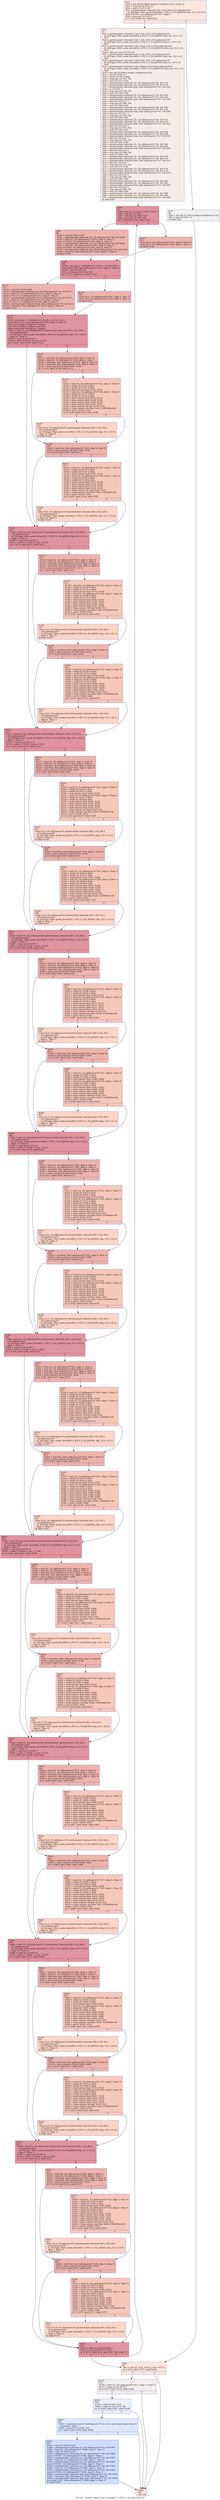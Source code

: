 digraph "CFG for '_Z23gpu_Filter_peaks_kernelPjS_S_PfS_S_S_S0_jjiiPi' function" {
	label="CFG for '_Z23gpu_Filter_peaks_kernelPjS_S_PfS_S_S_S0_jjiiPi' function";

	Node0x4c2dca0 [shape=record,color="#3d50c3ff", style=filled, fillcolor="#f3c7b170",label="{%13:\l  %14 = tail call i32 @llvm.amdgcn.workitem.id.x(), !range !4\l  %15 = icmp ult i32 %14, 10\l  %16 = zext i1 %15 to i32\l  %17 = getelementptr inbounds [64 x i32], [64 x i32] addrspace(3)*\l... @_ZZ23gpu_Filter_peaks_kernelPjS_S_PfS_S_S_S0_jjiiPiE6s_flag, i32 0, i32 %14\l  store i32 %16, i32 addrspace(3)* %17, align 4\l  %18 = icmp sgt i32 %10, 0\l  br i1 %18, label %22, label %19\l|{<s0>T|<s1>F}}"];
	Node0x4c2dca0:s0 -> Node0x4c2fc10;
	Node0x4c2dca0:s1 -> Node0x4c2fca0;
	Node0x4c2fca0 [shape=record,color="#3d50c3ff", style=filled, fillcolor="#dbdcde70",label="{%19:\l19:                                               \l  %20 = tail call i32 @llvm.amdgcn.workgroup.id.x()\l  %21 = mul i32 %20, 10\l  br label %92\l}"];
	Node0x4c2fca0 -> Node0x4c2ffd0;
	Node0x4c2fc10 [shape=record,color="#3d50c3ff", style=filled, fillcolor="#ead5c970",label="{%22:\l22:                                               \l  %23 = getelementptr inbounds [128 x i32], [128 x i32] addrspace(3)*\l... @_ZZ23gpu_Filter_peaks_kernelPjS_S_PfS_S_S_S0_jjiiPiE9s_data_dm, i32 0, i32\l... %14\l  %24 = getelementptr inbounds [128 x i32], [128 x i32] addrspace(3)*\l... @_ZZ23gpu_Filter_peaks_kernelPjS_S_PfS_S_S_S0_jjiiPiE9s_data_ts, i32 0, i32\l... %14\l  %25 = getelementptr inbounds [128 x float], [128 x float] addrspace(3)*\l... @_ZZ23gpu_Filter_peaks_kernelPjS_S_PfS_S_S_S0_jjiiPiE10s_data_snr, i32 0, i32\l... %14\l  %26 = add nuw nsw i32 %14, 64\l  %27 = getelementptr inbounds [128 x i32], [128 x i32] addrspace(3)*\l... @_ZZ23gpu_Filter_peaks_kernelPjS_S_PfS_S_S_S0_jjiiPiE9s_data_dm, i32 0, i32\l... %26\l  %28 = getelementptr inbounds [128 x i32], [128 x i32] addrspace(3)*\l... @_ZZ23gpu_Filter_peaks_kernelPjS_S_PfS_S_S_S0_jjiiPiE9s_data_ts, i32 0, i32\l... %26\l  %29 = getelementptr inbounds [128 x float], [128 x float] addrspace(3)*\l... @_ZZ23gpu_Filter_peaks_kernelPjS_S_PfS_S_S_S0_jjiiPiE10s_data_snr, i32 0, i32\l... %26\l  %30 = tail call i32 @llvm.amdgcn.workgroup.id.x()\l  %31 = mul i32 %30, 10\l  %32 = uitofp i32 %9 to float\l  %33 = icmp uge i32 %31, %8\l  %34 = sext i32 %31 to i64\l  %35 = getelementptr inbounds i32, i32 addrspace(1)* %4, i64 %34\l  %36 = getelementptr inbounds i32, i32 addrspace(1)* %5, i64 %34\l  %37 = getelementptr inbounds float, float addrspace(1)* %7, i64 %34\l  %38 = or i32 %31, 1\l  %39 = icmp uge i32 %38, %8\l  %40 = sext i32 %38 to i64\l  %41 = getelementptr inbounds i32, i32 addrspace(1)* %4, i64 %40\l  %42 = getelementptr inbounds i32, i32 addrspace(1)* %5, i64 %40\l  %43 = getelementptr inbounds float, float addrspace(1)* %7, i64 %40\l  %44 = add nsw i32 %31, 2\l  %45 = icmp uge i32 %44, %8\l  %46 = sext i32 %44 to i64\l  %47 = getelementptr inbounds i32, i32 addrspace(1)* %4, i64 %46\l  %48 = getelementptr inbounds i32, i32 addrspace(1)* %5, i64 %46\l  %49 = getelementptr inbounds float, float addrspace(1)* %7, i64 %46\l  %50 = add nsw i32 %31, 3\l  %51 = icmp uge i32 %50, %8\l  %52 = sext i32 %50 to i64\l  %53 = getelementptr inbounds i32, i32 addrspace(1)* %4, i64 %52\l  %54 = getelementptr inbounds i32, i32 addrspace(1)* %5, i64 %52\l  %55 = getelementptr inbounds float, float addrspace(1)* %7, i64 %52\l  %56 = add nsw i32 %31, 4\l  %57 = icmp uge i32 %56, %8\l  %58 = sext i32 %56 to i64\l  %59 = getelementptr inbounds i32, i32 addrspace(1)* %4, i64 %58\l  %60 = getelementptr inbounds i32, i32 addrspace(1)* %5, i64 %58\l  %61 = getelementptr inbounds float, float addrspace(1)* %7, i64 %58\l  %62 = add nsw i32 %31, 5\l  %63 = icmp uge i32 %62, %8\l  %64 = sext i32 %62 to i64\l  %65 = getelementptr inbounds i32, i32 addrspace(1)* %4, i64 %64\l  %66 = getelementptr inbounds i32, i32 addrspace(1)* %5, i64 %64\l  %67 = getelementptr inbounds float, float addrspace(1)* %7, i64 %64\l  %68 = add nsw i32 %31, 6\l  %69 = icmp uge i32 %68, %8\l  %70 = sext i32 %68 to i64\l  %71 = getelementptr inbounds i32, i32 addrspace(1)* %4, i64 %70\l  %72 = getelementptr inbounds i32, i32 addrspace(1)* %5, i64 %70\l  %73 = getelementptr inbounds float, float addrspace(1)* %7, i64 %70\l  %74 = add nsw i32 %31, 7\l  %75 = icmp uge i32 %74, %8\l  %76 = sext i32 %74 to i64\l  %77 = getelementptr inbounds i32, i32 addrspace(1)* %4, i64 %76\l  %78 = getelementptr inbounds i32, i32 addrspace(1)* %5, i64 %76\l  %79 = getelementptr inbounds float, float addrspace(1)* %7, i64 %76\l  %80 = add nsw i32 %31, 8\l  %81 = icmp uge i32 %80, %8\l  %82 = sext i32 %80 to i64\l  %83 = getelementptr inbounds i32, i32 addrspace(1)* %4, i64 %82\l  %84 = getelementptr inbounds i32, i32 addrspace(1)* %5, i64 %82\l  %85 = getelementptr inbounds float, float addrspace(1)* %7, i64 %82\l  %86 = add nsw i32 %31, 9\l  %87 = icmp uge i32 %86, %8\l  %88 = sext i32 %86 to i64\l  %89 = getelementptr inbounds i32, i32 addrspace(1)* %4, i64 %88\l  %90 = getelementptr inbounds i32, i32 addrspace(1)* %5, i64 %88\l  %91 = getelementptr inbounds float, float addrspace(1)* %7, i64 %88\l  br label %94\l}"];
	Node0x4c2fc10 -> Node0x4c32e80;
	Node0x4c2ffd0 [shape=record,color="#3d50c3ff", style=filled, fillcolor="#f3c7b170",label="{%92:\l92:                                               \l  %93 = phi i32 [ %21, %19 ], [ %31, %572 ]\l  br i1 %15, label %575, label %599\l|{<s0>T|<s1>F}}"];
	Node0x4c2ffd0:s0 -> Node0x4c33080;
	Node0x4c2ffd0:s1 -> Node0x4c33110;
	Node0x4c32e80 [shape=record,color="#b70d28ff", style=filled, fillcolor="#b70d2870",label="{%94:\l94:                                               \l  %95 = phi i32 [ 0, %22 ], [ %573, %572 ]\l  %96 = shl nsw i32 %95, 7\l  %97 = add nuw i32 %96, %14\l  %98 = icmp ult i32 %97, %8\l  br i1 %98, label %99, label %107\l|{<s0>T|<s1>F}}"];
	Node0x4c32e80:s0 -> Node0x4c334e0;
	Node0x4c32e80:s1 -> Node0x4c33570;
	Node0x4c334e0 [shape=record,color="#3d50c3ff", style=filled, fillcolor="#d6524470",label="{%99:\l99:                                               \l  %100 = sext i32 %97 to i64\l  %101 = getelementptr inbounds i32, i32 addrspace(1)* %4, i64 %100\l  %102 = load i32, i32 addrspace(1)* %101, align 4, !tbaa !5\l  store i32 %102, i32 addrspace(3)* %23, align 4, !tbaa !5\l  %103 = getelementptr inbounds i32, i32 addrspace(1)* %5, i64 %100\l  %104 = load i32, i32 addrspace(1)* %103, align 4, !tbaa !5\l  store i32 %104, i32 addrspace(3)* %24, align 4, !tbaa !5\l  %105 = getelementptr inbounds float, float addrspace(1)* %7, i64 %100\l  %106 = load float, float addrspace(1)* %105, align 4, !tbaa !9\l  br label %108\l}"];
	Node0x4c334e0 -> Node0x4c343f0;
	Node0x4c33570 [shape=record,color="#3d50c3ff", style=filled, fillcolor="#d6524470",label="{%107:\l107:                                              \l  store i32 0, i32 addrspace(3)* %23, align 4, !tbaa !5\l  store i32 0, i32 addrspace(3)* %24, align 4, !tbaa !5\l  br label %108\l}"];
	Node0x4c33570 -> Node0x4c343f0;
	Node0x4c343f0 [shape=record,color="#b70d28ff", style=filled, fillcolor="#b70d2870",label="{%108:\l108:                                              \l  %109 = phi float [ -1.000000e+03, %107 ], [ %106, %99 ]\l  store float %109, float addrspace(3)* %25, align 4, !tbaa !9\l  %110 = add i32 %97, 64\l  %111 = icmp ult i32 %110, %8\l  br i1 %111, label %112, label %120\l|{<s0>T|<s1>F}}"];
	Node0x4c343f0:s0 -> Node0x4c35900;
	Node0x4c343f0:s1 -> Node0x4c35950;
	Node0x4c35900 [shape=record,color="#3d50c3ff", style=filled, fillcolor="#d6524470",label="{%112:\l112:                                              \l  %113 = sext i32 %110 to i64\l  %114 = getelementptr inbounds i32, i32 addrspace(1)* %4, i64 %113\l  %115 = load i32, i32 addrspace(1)* %114, align 4, !tbaa !5\l  store i32 %115, i32 addrspace(3)* %27, align 4, !tbaa !5\l  %116 = getelementptr inbounds i32, i32 addrspace(1)* %5, i64 %113\l  %117 = load i32, i32 addrspace(1)* %116, align 4, !tbaa !5\l  store i32 %117, i32 addrspace(3)* %28, align 4, !tbaa !5\l  %118 = getelementptr inbounds float, float addrspace(1)* %7, i64 %113\l  %119 = load float, float addrspace(1)* %118, align 4, !tbaa !9\l  br label %121\l}"];
	Node0x4c35900 -> Node0x4c35f50;
	Node0x4c35950 [shape=record,color="#3d50c3ff", style=filled, fillcolor="#d6524470",label="{%120:\l120:                                              \l  store i32 0, i32 addrspace(3)* %27, align 4, !tbaa !5\l  store i32 0, i32 addrspace(3)* %28, align 4, !tbaa !5\l  br label %121\l}"];
	Node0x4c35950 -> Node0x4c35f50;
	Node0x4c35f50 [shape=record,color="#b70d28ff", style=filled, fillcolor="#b70d2870",label="{%121:\l121:                                              \l  %122 = phi float [ -1.000000e+03, %120 ], [ %119, %112 ]\l  store float %122, float addrspace(3)* %29, align 4, !tbaa !9\l  fence syncscope(\"workgroup\") release\l  tail call void @llvm.amdgcn.s.barrier()\l  fence syncscope(\"workgroup\") acquire\l  %123 = load i32, i32 addrspace(3)* getelementptr inbounds ([64 x i32], [64 x\l... i32] addrspace(3)*\l... @_ZZ23gpu_Filter_peaks_kernelPjS_S_PfS_S_S_S0_jjiiPiE6s_flag, i32 0, i32 0),\l... align 16, !tbaa !5\l  %124 = icmp eq i32 %123, 0\l  %125 = select i1 %124, i1 true, i1 %33\l  br i1 %125, label %167, label %126\l|{<s0>T|<s1>F}}"];
	Node0x4c35f50:s0 -> Node0x4c36a80;
	Node0x4c35f50:s1 -> Node0x4c36ad0;
	Node0x4c36ad0 [shape=record,color="#3d50c3ff", style=filled, fillcolor="#d6524470",label="{%126:\l126:                                              \l  %127 = load i32, i32 addrspace(1)* %35, align 4, !tbaa !5\l  %128 = load i32, i32 addrspace(1)* %36, align 4, !tbaa !5\l  %129 = load float, float addrspace(1)* %37, align 4, !tbaa !9\l  %130 = load float, float addrspace(3)* %25, align 4, !tbaa !9\l  %131 = fcmp contract ult float %130, %129\l  br i1 %131, label %148, label %132\l|{<s0>T|<s1>F}}"];
	Node0x4c36ad0:s0 -> Node0x4c31e20;
	Node0x4c36ad0:s1 -> Node0x4c31e70;
	Node0x4c31e70 [shape=record,color="#3d50c3ff", style=filled, fillcolor="#ec7f6370",label="{%132:\l132:                                              \l  %133 = load i32, i32 addrspace(3)* %23, align 4, !tbaa !5\l  %134 = sitofp i32 %133 to float\l  %135 = sitofp i32 %127 to float\l  %136 = fsub contract float %134, %135\l  %137 = load i32, i32 addrspace(3)* %24, align 4, !tbaa !5\l  %138 = sitofp i32 %137 to float\l  %139 = sitofp i32 %128 to float\l  %140 = fsub contract float %138, %139\l  %141 = fmul contract float %140, %140\l  %142 = fmul contract float %136, %136\l  %143 = fadd contract float %142, %141\l  %144 = fcmp contract olt float %143, %32\l  %145 = fcmp contract une float %143, 0.000000e+00\l  %146 = and i1 %144, %145\l  br i1 %146, label %147, label %148\l|{<s0>T|<s1>F}}"];
	Node0x4c31e70:s0 -> Node0x4c365d0;
	Node0x4c31e70:s1 -> Node0x4c31e20;
	Node0x4c365d0 [shape=record,color="#3d50c3ff", style=filled, fillcolor="#f5a08170",label="{%147:\l147:                                              \l  store i32 0, i32 addrspace(3)* getelementptr inbounds ([64 x i32], [64 x\l... i32] addrspace(3)*\l... @_ZZ23gpu_Filter_peaks_kernelPjS_S_PfS_S_S_S0_jjiiPiE6s_flag, i32 0, i32 0),\l... align 16, !tbaa !5\l  br label %148\l}"];
	Node0x4c365d0 -> Node0x4c31e20;
	Node0x4c31e20 [shape=record,color="#3d50c3ff", style=filled, fillcolor="#d6524470",label="{%148:\l148:                                              \l  %149 = load float, float addrspace(3)* %29, align 4, !tbaa !9\l  %150 = fcmp contract ult float %149, %129\l  br i1 %150, label %167, label %151\l|{<s0>T|<s1>F}}"];
	Node0x4c31e20:s0 -> Node0x4c36a80;
	Node0x4c31e20:s1 -> Node0x4c37e90;
	Node0x4c37e90 [shape=record,color="#3d50c3ff", style=filled, fillcolor="#ec7f6370",label="{%151:\l151:                                              \l  %152 = load i32, i32 addrspace(3)* %27, align 4, !tbaa !5\l  %153 = sitofp i32 %152 to float\l  %154 = sitofp i32 %127 to float\l  %155 = fsub contract float %153, %154\l  %156 = load i32, i32 addrspace(3)* %28, align 4, !tbaa !5\l  %157 = sitofp i32 %156 to float\l  %158 = sitofp i32 %128 to float\l  %159 = fsub contract float %157, %158\l  %160 = fmul contract float %159, %159\l  %161 = fmul contract float %155, %155\l  %162 = fadd contract float %161, %160\l  %163 = fcmp contract olt float %162, %32\l  %164 = fcmp contract une float %162, 0.000000e+00\l  %165 = and i1 %163, %164\l  br i1 %165, label %166, label %167\l|{<s0>T|<s1>F}}"];
	Node0x4c37e90:s0 -> Node0x4c386b0;
	Node0x4c37e90:s1 -> Node0x4c36a80;
	Node0x4c386b0 [shape=record,color="#3d50c3ff", style=filled, fillcolor="#f5a08170",label="{%166:\l166:                                              \l  store i32 0, i32 addrspace(3)* getelementptr inbounds ([64 x i32], [64 x\l... i32] addrspace(3)*\l... @_ZZ23gpu_Filter_peaks_kernelPjS_S_PfS_S_S_S0_jjiiPiE6s_flag, i32 0, i32 0),\l... align 16, !tbaa !5\l  br label %167\l}"];
	Node0x4c386b0 -> Node0x4c36a80;
	Node0x4c36a80 [shape=record,color="#b70d28ff", style=filled, fillcolor="#b70d2870",label="{%167:\l167:                                              \l  %168 = load i32, i32 addrspace(3)* getelementptr inbounds ([64 x i32], [64 x\l... i32] addrspace(3)*\l... @_ZZ23gpu_Filter_peaks_kernelPjS_S_PfS_S_S_S0_jjiiPiE6s_flag, i32 0, i32 1),\l... align 4, !tbaa !5\l  %169 = icmp eq i32 %168, 0\l  %170 = select i1 %169, i1 true, i1 %39\l  br i1 %170, label %212, label %171\l|{<s0>T|<s1>F}}"];
	Node0x4c36a80:s0 -> Node0x4c38af0;
	Node0x4c36a80:s1 -> Node0x4c38b40;
	Node0x4c38b40 [shape=record,color="#3d50c3ff", style=filled, fillcolor="#d6524470",label="{%171:\l171:                                              \l  %172 = load i32, i32 addrspace(1)* %41, align 4, !tbaa !5\l  %173 = load i32, i32 addrspace(1)* %42, align 4, !tbaa !5\l  %174 = load float, float addrspace(1)* %43, align 4, !tbaa !9\l  %175 = load float, float addrspace(3)* %25, align 4, !tbaa !9\l  %176 = fcmp contract ult float %175, %174\l  br i1 %176, label %193, label %177\l|{<s0>T|<s1>F}}"];
	Node0x4c38b40:s0 -> Node0x4c38e90;
	Node0x4c38b40:s1 -> Node0x4c38ee0;
	Node0x4c38ee0 [shape=record,color="#3d50c3ff", style=filled, fillcolor="#ec7f6370",label="{%177:\l177:                                              \l  %178 = load i32, i32 addrspace(3)* %23, align 4, !tbaa !5\l  %179 = sitofp i32 %178 to float\l  %180 = sitofp i32 %172 to float\l  %181 = fsub contract float %179, %180\l  %182 = load i32, i32 addrspace(3)* %24, align 4, !tbaa !5\l  %183 = sitofp i32 %182 to float\l  %184 = sitofp i32 %173 to float\l  %185 = fsub contract float %183, %184\l  %186 = fmul contract float %185, %185\l  %187 = fmul contract float %181, %181\l  %188 = fadd contract float %187, %186\l  %189 = fcmp contract olt float %188, %32\l  %190 = fcmp contract une float %188, 0.000000e+00\l  %191 = and i1 %189, %190\l  br i1 %191, label %192, label %193\l|{<s0>T|<s1>F}}"];
	Node0x4c38ee0:s0 -> Node0x4c39700;
	Node0x4c38ee0:s1 -> Node0x4c38e90;
	Node0x4c39700 [shape=record,color="#3d50c3ff", style=filled, fillcolor="#f5a08170",label="{%192:\l192:                                              \l  store i32 0, i32 addrspace(3)* getelementptr inbounds ([64 x i32], [64 x\l... i32] addrspace(3)*\l... @_ZZ23gpu_Filter_peaks_kernelPjS_S_PfS_S_S_S0_jjiiPiE6s_flag, i32 0, i32 1),\l... align 4, !tbaa !5\l  br label %193\l}"];
	Node0x4c39700 -> Node0x4c38e90;
	Node0x4c38e90 [shape=record,color="#3d50c3ff", style=filled, fillcolor="#d6524470",label="{%193:\l193:                                              \l  %194 = load float, float addrspace(3)* %29, align 4, !tbaa !9\l  %195 = fcmp contract ult float %194, %174\l  br i1 %195, label %212, label %196\l|{<s0>T|<s1>F}}"];
	Node0x4c38e90:s0 -> Node0x4c38af0;
	Node0x4c38e90:s1 -> Node0x4c39a00;
	Node0x4c39a00 [shape=record,color="#3d50c3ff", style=filled, fillcolor="#ec7f6370",label="{%196:\l196:                                              \l  %197 = load i32, i32 addrspace(3)* %27, align 4, !tbaa !5\l  %198 = sitofp i32 %197 to float\l  %199 = sitofp i32 %172 to float\l  %200 = fsub contract float %198, %199\l  %201 = load i32, i32 addrspace(3)* %28, align 4, !tbaa !5\l  %202 = sitofp i32 %201 to float\l  %203 = sitofp i32 %173 to float\l  %204 = fsub contract float %202, %203\l  %205 = fmul contract float %204, %204\l  %206 = fmul contract float %200, %200\l  %207 = fadd contract float %206, %205\l  %208 = fcmp contract olt float %207, %32\l  %209 = fcmp contract une float %207, 0.000000e+00\l  %210 = and i1 %208, %209\l  br i1 %210, label %211, label %212\l|{<s0>T|<s1>F}}"];
	Node0x4c39a00:s0 -> Node0x4c3a220;
	Node0x4c39a00:s1 -> Node0x4c38af0;
	Node0x4c3a220 [shape=record,color="#3d50c3ff", style=filled, fillcolor="#f5a08170",label="{%211:\l211:                                              \l  store i32 0, i32 addrspace(3)* getelementptr inbounds ([64 x i32], [64 x\l... i32] addrspace(3)*\l... @_ZZ23gpu_Filter_peaks_kernelPjS_S_PfS_S_S_S0_jjiiPiE6s_flag, i32 0, i32 1),\l... align 4, !tbaa !5\l  br label %212\l}"];
	Node0x4c3a220 -> Node0x4c38af0;
	Node0x4c38af0 [shape=record,color="#b70d28ff", style=filled, fillcolor="#b70d2870",label="{%212:\l212:                                              \l  %213 = load i32, i32 addrspace(3)* getelementptr inbounds ([64 x i32], [64 x\l... i32] addrspace(3)*\l... @_ZZ23gpu_Filter_peaks_kernelPjS_S_PfS_S_S_S0_jjiiPiE6s_flag, i32 0, i32 2),\l... align 8, !tbaa !5\l  %214 = icmp eq i32 %213, 0\l  %215 = select i1 %214, i1 true, i1 %45\l  br i1 %215, label %257, label %216\l|{<s0>T|<s1>F}}"];
	Node0x4c38af0:s0 -> Node0x4c3a660;
	Node0x4c38af0:s1 -> Node0x4c3a6b0;
	Node0x4c3a6b0 [shape=record,color="#3d50c3ff", style=filled, fillcolor="#d6524470",label="{%216:\l216:                                              \l  %217 = load i32, i32 addrspace(1)* %47, align 4, !tbaa !5\l  %218 = load i32, i32 addrspace(1)* %48, align 4, !tbaa !5\l  %219 = load float, float addrspace(1)* %49, align 4, !tbaa !9\l  %220 = load float, float addrspace(3)* %25, align 4, !tbaa !9\l  %221 = fcmp contract ult float %220, %219\l  br i1 %221, label %238, label %222\l|{<s0>T|<s1>F}}"];
	Node0x4c3a6b0:s0 -> Node0x4c3aa00;
	Node0x4c3a6b0:s1 -> Node0x4c3aa50;
	Node0x4c3aa50 [shape=record,color="#3d50c3ff", style=filled, fillcolor="#ec7f6370",label="{%222:\l222:                                              \l  %223 = load i32, i32 addrspace(3)* %23, align 4, !tbaa !5\l  %224 = sitofp i32 %223 to float\l  %225 = sitofp i32 %217 to float\l  %226 = fsub contract float %224, %225\l  %227 = load i32, i32 addrspace(3)* %24, align 4, !tbaa !5\l  %228 = sitofp i32 %227 to float\l  %229 = sitofp i32 %218 to float\l  %230 = fsub contract float %228, %229\l  %231 = fmul contract float %230, %230\l  %232 = fmul contract float %226, %226\l  %233 = fadd contract float %232, %231\l  %234 = fcmp contract olt float %233, %32\l  %235 = fcmp contract une float %233, 0.000000e+00\l  %236 = and i1 %234, %235\l  br i1 %236, label %237, label %238\l|{<s0>T|<s1>F}}"];
	Node0x4c3aa50:s0 -> Node0x4c33ec0;
	Node0x4c3aa50:s1 -> Node0x4c3aa00;
	Node0x4c33ec0 [shape=record,color="#3d50c3ff", style=filled, fillcolor="#f5a08170",label="{%237:\l237:                                              \l  store i32 0, i32 addrspace(3)* getelementptr inbounds ([64 x i32], [64 x\l... i32] addrspace(3)*\l... @_ZZ23gpu_Filter_peaks_kernelPjS_S_PfS_S_S_S0_jjiiPiE6s_flag, i32 0, i32 2),\l... align 8, !tbaa !5\l  br label %238\l}"];
	Node0x4c33ec0 -> Node0x4c3aa00;
	Node0x4c3aa00 [shape=record,color="#3d50c3ff", style=filled, fillcolor="#d6524470",label="{%238:\l238:                                              \l  %239 = load float, float addrspace(3)* %29, align 4, !tbaa !9\l  %240 = fcmp contract ult float %239, %219\l  br i1 %240, label %257, label %241\l|{<s0>T|<s1>F}}"];
	Node0x4c3aa00:s0 -> Node0x4c3a660;
	Node0x4c3aa00:s1 -> Node0x4c2ea00;
	Node0x4c2ea00 [shape=record,color="#3d50c3ff", style=filled, fillcolor="#ec7f6370",label="{%241:\l241:                                              \l  %242 = load i32, i32 addrspace(3)* %27, align 4, !tbaa !5\l  %243 = sitofp i32 %242 to float\l  %244 = sitofp i32 %217 to float\l  %245 = fsub contract float %243, %244\l  %246 = load i32, i32 addrspace(3)* %28, align 4, !tbaa !5\l  %247 = sitofp i32 %246 to float\l  %248 = sitofp i32 %218 to float\l  %249 = fsub contract float %247, %248\l  %250 = fmul contract float %249, %249\l  %251 = fmul contract float %245, %245\l  %252 = fadd contract float %251, %250\l  %253 = fcmp contract olt float %252, %32\l  %254 = fcmp contract une float %252, 0.000000e+00\l  %255 = and i1 %253, %254\l  br i1 %255, label %256, label %257\l|{<s0>T|<s1>F}}"];
	Node0x4c2ea00:s0 -> Node0x4c2f190;
	Node0x4c2ea00:s1 -> Node0x4c3a660;
	Node0x4c2f190 [shape=record,color="#3d50c3ff", style=filled, fillcolor="#f5a08170",label="{%256:\l256:                                              \l  store i32 0, i32 addrspace(3)* getelementptr inbounds ([64 x i32], [64 x\l... i32] addrspace(3)*\l... @_ZZ23gpu_Filter_peaks_kernelPjS_S_PfS_S_S_S0_jjiiPiE6s_flag, i32 0, i32 2),\l... align 8, !tbaa !5\l  br label %257\l}"];
	Node0x4c2f190 -> Node0x4c3a660;
	Node0x4c3a660 [shape=record,color="#b70d28ff", style=filled, fillcolor="#b70d2870",label="{%257:\l257:                                              \l  %258 = load i32, i32 addrspace(3)* getelementptr inbounds ([64 x i32], [64 x\l... i32] addrspace(3)*\l... @_ZZ23gpu_Filter_peaks_kernelPjS_S_PfS_S_S_S0_jjiiPiE6s_flag, i32 0, i32 3),\l... align 4, !tbaa !5\l  %259 = icmp eq i32 %258, 0\l  %260 = select i1 %259, i1 true, i1 %51\l  br i1 %260, label %302, label %261\l|{<s0>T|<s1>F}}"];
	Node0x4c3a660:s0 -> Node0x4c37030;
	Node0x4c3a660:s1 -> Node0x4c37080;
	Node0x4c37080 [shape=record,color="#3d50c3ff", style=filled, fillcolor="#d6524470",label="{%261:\l261:                                              \l  %262 = load i32, i32 addrspace(1)* %53, align 4, !tbaa !5\l  %263 = load i32, i32 addrspace(1)* %54, align 4, !tbaa !5\l  %264 = load float, float addrspace(1)* %55, align 4, !tbaa !9\l  %265 = load float, float addrspace(3)* %25, align 4, !tbaa !9\l  %266 = fcmp contract ult float %265, %264\l  br i1 %266, label %283, label %267\l|{<s0>T|<s1>F}}"];
	Node0x4c37080:s0 -> Node0x4c373d0;
	Node0x4c37080:s1 -> Node0x4c37420;
	Node0x4c37420 [shape=record,color="#3d50c3ff", style=filled, fillcolor="#ec7f6370",label="{%267:\l267:                                              \l  %268 = load i32, i32 addrspace(3)* %23, align 4, !tbaa !5\l  %269 = sitofp i32 %268 to float\l  %270 = sitofp i32 %262 to float\l  %271 = fsub contract float %269, %270\l  %272 = load i32, i32 addrspace(3)* %24, align 4, !tbaa !5\l  %273 = sitofp i32 %272 to float\l  %274 = sitofp i32 %263 to float\l  %275 = fsub contract float %273, %274\l  %276 = fmul contract float %275, %275\l  %277 = fmul contract float %271, %271\l  %278 = fadd contract float %277, %276\l  %279 = fcmp contract olt float %278, %32\l  %280 = fcmp contract une float %278, 0.000000e+00\l  %281 = and i1 %279, %280\l  br i1 %281, label %282, label %283\l|{<s0>T|<s1>F}}"];
	Node0x4c37420:s0 -> Node0x4c3e070;
	Node0x4c37420:s1 -> Node0x4c373d0;
	Node0x4c3e070 [shape=record,color="#3d50c3ff", style=filled, fillcolor="#f5a08170",label="{%282:\l282:                                              \l  store i32 0, i32 addrspace(3)* getelementptr inbounds ([64 x i32], [64 x\l... i32] addrspace(3)*\l... @_ZZ23gpu_Filter_peaks_kernelPjS_S_PfS_S_S_S0_jjiiPiE6s_flag, i32 0, i32 3),\l... align 4, !tbaa !5\l  br label %283\l}"];
	Node0x4c3e070 -> Node0x4c373d0;
	Node0x4c373d0 [shape=record,color="#3d50c3ff", style=filled, fillcolor="#d6524470",label="{%283:\l283:                                              \l  %284 = load float, float addrspace(3)* %29, align 4, !tbaa !9\l  %285 = fcmp contract ult float %284, %264\l  br i1 %285, label %302, label %286\l|{<s0>T|<s1>F}}"];
	Node0x4c373d0:s0 -> Node0x4c37030;
	Node0x4c373d0:s1 -> Node0x4c3e370;
	Node0x4c3e370 [shape=record,color="#3d50c3ff", style=filled, fillcolor="#ec7f6370",label="{%286:\l286:                                              \l  %287 = load i32, i32 addrspace(3)* %27, align 4, !tbaa !5\l  %288 = sitofp i32 %287 to float\l  %289 = sitofp i32 %262 to float\l  %290 = fsub contract float %288, %289\l  %291 = load i32, i32 addrspace(3)* %28, align 4, !tbaa !5\l  %292 = sitofp i32 %291 to float\l  %293 = sitofp i32 %263 to float\l  %294 = fsub contract float %292, %293\l  %295 = fmul contract float %294, %294\l  %296 = fmul contract float %290, %290\l  %297 = fadd contract float %296, %295\l  %298 = fcmp contract olt float %297, %32\l  %299 = fcmp contract une float %297, 0.000000e+00\l  %300 = and i1 %298, %299\l  br i1 %300, label %301, label %302\l|{<s0>T|<s1>F}}"];
	Node0x4c3e370:s0 -> Node0x4c3c680;
	Node0x4c3e370:s1 -> Node0x4c37030;
	Node0x4c3c680 [shape=record,color="#3d50c3ff", style=filled, fillcolor="#f5a08170",label="{%301:\l301:                                              \l  store i32 0, i32 addrspace(3)* getelementptr inbounds ([64 x i32], [64 x\l... i32] addrspace(3)*\l... @_ZZ23gpu_Filter_peaks_kernelPjS_S_PfS_S_S_S0_jjiiPiE6s_flag, i32 0, i32 3),\l... align 4, !tbaa !5\l  br label %302\l}"];
	Node0x4c3c680 -> Node0x4c37030;
	Node0x4c37030 [shape=record,color="#b70d28ff", style=filled, fillcolor="#b70d2870",label="{%302:\l302:                                              \l  %303 = load i32, i32 addrspace(3)* getelementptr inbounds ([64 x i32], [64 x\l... i32] addrspace(3)*\l... @_ZZ23gpu_Filter_peaks_kernelPjS_S_PfS_S_S_S0_jjiiPiE6s_flag, i32 0, i32 4),\l... align 16, !tbaa !5\l  %304 = icmp eq i32 %303, 0\l  %305 = select i1 %304, i1 true, i1 %57\l  br i1 %305, label %347, label %306\l|{<s0>T|<s1>F}}"];
	Node0x4c37030:s0 -> Node0x4c37c30;
	Node0x4c37030:s1 -> Node0x4c3fa20;
	Node0x4c3fa20 [shape=record,color="#3d50c3ff", style=filled, fillcolor="#d6524470",label="{%306:\l306:                                              \l  %307 = load i32, i32 addrspace(1)* %59, align 4, !tbaa !5\l  %308 = load i32, i32 addrspace(1)* %60, align 4, !tbaa !5\l  %309 = load float, float addrspace(1)* %61, align 4, !tbaa !9\l  %310 = load float, float addrspace(3)* %25, align 4, !tbaa !9\l  %311 = fcmp contract ult float %310, %309\l  br i1 %311, label %328, label %312\l|{<s0>T|<s1>F}}"];
	Node0x4c3fa20:s0 -> Node0x4c3fd70;
	Node0x4c3fa20:s1 -> Node0x4c3fdc0;
	Node0x4c3fdc0 [shape=record,color="#3d50c3ff", style=filled, fillcolor="#ec7f6370",label="{%312:\l312:                                              \l  %313 = load i32, i32 addrspace(3)* %23, align 4, !tbaa !5\l  %314 = sitofp i32 %313 to float\l  %315 = sitofp i32 %307 to float\l  %316 = fsub contract float %314, %315\l  %317 = load i32, i32 addrspace(3)* %24, align 4, !tbaa !5\l  %318 = sitofp i32 %317 to float\l  %319 = sitofp i32 %308 to float\l  %320 = fsub contract float %318, %319\l  %321 = fmul contract float %320, %320\l  %322 = fmul contract float %316, %316\l  %323 = fadd contract float %322, %321\l  %324 = fcmp contract olt float %323, %32\l  %325 = fcmp contract une float %323, 0.000000e+00\l  %326 = and i1 %324, %325\l  br i1 %326, label %327, label %328\l|{<s0>T|<s1>F}}"];
	Node0x4c3fdc0:s0 -> Node0x4c405e0;
	Node0x4c3fdc0:s1 -> Node0x4c3fd70;
	Node0x4c405e0 [shape=record,color="#3d50c3ff", style=filled, fillcolor="#f5a08170",label="{%327:\l327:                                              \l  store i32 0, i32 addrspace(3)* getelementptr inbounds ([64 x i32], [64 x\l... i32] addrspace(3)*\l... @_ZZ23gpu_Filter_peaks_kernelPjS_S_PfS_S_S_S0_jjiiPiE6s_flag, i32 0, i32 4),\l... align 16, !tbaa !5\l  br label %328\l}"];
	Node0x4c405e0 -> Node0x4c3fd70;
	Node0x4c3fd70 [shape=record,color="#3d50c3ff", style=filled, fillcolor="#d6524470",label="{%328:\l328:                                              \l  %329 = load float, float addrspace(3)* %29, align 4, !tbaa !9\l  %330 = fcmp contract ult float %329, %309\l  br i1 %330, label %347, label %331\l|{<s0>T|<s1>F}}"];
	Node0x4c3fd70:s0 -> Node0x4c37c30;
	Node0x4c3fd70:s1 -> Node0x4c40940;
	Node0x4c40940 [shape=record,color="#3d50c3ff", style=filled, fillcolor="#ec7f6370",label="{%331:\l331:                                              \l  %332 = load i32, i32 addrspace(3)* %27, align 4, !tbaa !5\l  %333 = sitofp i32 %332 to float\l  %334 = sitofp i32 %307 to float\l  %335 = fsub contract float %333, %334\l  %336 = load i32, i32 addrspace(3)* %28, align 4, !tbaa !5\l  %337 = sitofp i32 %336 to float\l  %338 = sitofp i32 %308 to float\l  %339 = fsub contract float %337, %338\l  %340 = fmul contract float %339, %339\l  %341 = fmul contract float %335, %335\l  %342 = fadd contract float %341, %340\l  %343 = fcmp contract olt float %342, %32\l  %344 = fcmp contract une float %342, 0.000000e+00\l  %345 = and i1 %343, %344\l  br i1 %345, label %346, label %347\l|{<s0>T|<s1>F}}"];
	Node0x4c40940:s0 -> Node0x4c41160;
	Node0x4c40940:s1 -> Node0x4c37c30;
	Node0x4c41160 [shape=record,color="#3d50c3ff", style=filled, fillcolor="#f5a08170",label="{%346:\l346:                                              \l  store i32 0, i32 addrspace(3)* getelementptr inbounds ([64 x i32], [64 x\l... i32] addrspace(3)*\l... @_ZZ23gpu_Filter_peaks_kernelPjS_S_PfS_S_S_S0_jjiiPiE6s_flag, i32 0, i32 4),\l... align 16, !tbaa !5\l  br label %347\l}"];
	Node0x4c41160 -> Node0x4c37c30;
	Node0x4c37c30 [shape=record,color="#b70d28ff", style=filled, fillcolor="#b70d2870",label="{%347:\l347:                                              \l  %348 = load i32, i32 addrspace(3)* getelementptr inbounds ([64 x i32], [64 x\l... i32] addrspace(3)*\l... @_ZZ23gpu_Filter_peaks_kernelPjS_S_PfS_S_S_S0_jjiiPiE6s_flag, i32 0, i32 5),\l... align 4, !tbaa !5\l  %349 = icmp eq i32 %348, 0\l  %350 = select i1 %349, i1 true, i1 %63\l  br i1 %350, label %392, label %351\l|{<s0>T|<s1>F}}"];
	Node0x4c37c30:s0 -> Node0x4c415a0;
	Node0x4c37c30:s1 -> Node0x4c415f0;
	Node0x4c415f0 [shape=record,color="#3d50c3ff", style=filled, fillcolor="#d6524470",label="{%351:\l351:                                              \l  %352 = load i32, i32 addrspace(1)* %65, align 4, !tbaa !5\l  %353 = load i32, i32 addrspace(1)* %66, align 4, !tbaa !5\l  %354 = load float, float addrspace(1)* %67, align 4, !tbaa !9\l  %355 = load float, float addrspace(3)* %25, align 4, !tbaa !9\l  %356 = fcmp contract ult float %355, %354\l  br i1 %356, label %373, label %357\l|{<s0>T|<s1>F}}"];
	Node0x4c415f0:s0 -> Node0x4c41940;
	Node0x4c415f0:s1 -> Node0x4c41990;
	Node0x4c41990 [shape=record,color="#3d50c3ff", style=filled, fillcolor="#ec7f6370",label="{%357:\l357:                                              \l  %358 = load i32, i32 addrspace(3)* %23, align 4, !tbaa !5\l  %359 = sitofp i32 %358 to float\l  %360 = sitofp i32 %352 to float\l  %361 = fsub contract float %359, %360\l  %362 = load i32, i32 addrspace(3)* %24, align 4, !tbaa !5\l  %363 = sitofp i32 %362 to float\l  %364 = sitofp i32 %353 to float\l  %365 = fsub contract float %363, %364\l  %366 = fmul contract float %365, %365\l  %367 = fmul contract float %361, %361\l  %368 = fadd contract float %367, %366\l  %369 = fcmp contract olt float %368, %32\l  %370 = fcmp contract une float %368, 0.000000e+00\l  %371 = and i1 %369, %370\l  br i1 %371, label %372, label %373\l|{<s0>T|<s1>F}}"];
	Node0x4c41990:s0 -> Node0x4c421b0;
	Node0x4c41990:s1 -> Node0x4c41940;
	Node0x4c421b0 [shape=record,color="#3d50c3ff", style=filled, fillcolor="#f5a08170",label="{%372:\l372:                                              \l  store i32 0, i32 addrspace(3)* getelementptr inbounds ([64 x i32], [64 x\l... i32] addrspace(3)*\l... @_ZZ23gpu_Filter_peaks_kernelPjS_S_PfS_S_S_S0_jjiiPiE6s_flag, i32 0, i32 5),\l... align 4, !tbaa !5\l  br label %373\l}"];
	Node0x4c421b0 -> Node0x4c41940;
	Node0x4c41940 [shape=record,color="#3d50c3ff", style=filled, fillcolor="#d6524470",label="{%373:\l373:                                              \l  %374 = load float, float addrspace(3)* %29, align 4, !tbaa !9\l  %375 = fcmp contract ult float %374, %354\l  br i1 %375, label %392, label %376\l|{<s0>T|<s1>F}}"];
	Node0x4c41940:s0 -> Node0x4c415a0;
	Node0x4c41940:s1 -> Node0x4c424b0;
	Node0x4c424b0 [shape=record,color="#3d50c3ff", style=filled, fillcolor="#ec7f6370",label="{%376:\l376:                                              \l  %377 = load i32, i32 addrspace(3)* %27, align 4, !tbaa !5\l  %378 = sitofp i32 %377 to float\l  %379 = sitofp i32 %352 to float\l  %380 = fsub contract float %378, %379\l  %381 = load i32, i32 addrspace(3)* %28, align 4, !tbaa !5\l  %382 = sitofp i32 %381 to float\l  %383 = sitofp i32 %353 to float\l  %384 = fsub contract float %382, %383\l  %385 = fmul contract float %384, %384\l  %386 = fmul contract float %380, %380\l  %387 = fadd contract float %386, %385\l  %388 = fcmp contract olt float %387, %32\l  %389 = fcmp contract une float %387, 0.000000e+00\l  %390 = and i1 %388, %389\l  br i1 %390, label %391, label %392\l|{<s0>T|<s1>F}}"];
	Node0x4c424b0:s0 -> Node0x4c42cd0;
	Node0x4c424b0:s1 -> Node0x4c415a0;
	Node0x4c42cd0 [shape=record,color="#3d50c3ff", style=filled, fillcolor="#f5a08170",label="{%391:\l391:                                              \l  store i32 0, i32 addrspace(3)* getelementptr inbounds ([64 x i32], [64 x\l... i32] addrspace(3)*\l... @_ZZ23gpu_Filter_peaks_kernelPjS_S_PfS_S_S_S0_jjiiPiE6s_flag, i32 0, i32 5),\l... align 4, !tbaa !5\l  br label %392\l}"];
	Node0x4c42cd0 -> Node0x4c415a0;
	Node0x4c415a0 [shape=record,color="#b70d28ff", style=filled, fillcolor="#b70d2870",label="{%392:\l392:                                              \l  %393 = load i32, i32 addrspace(3)* getelementptr inbounds ([64 x i32], [64 x\l... i32] addrspace(3)*\l... @_ZZ23gpu_Filter_peaks_kernelPjS_S_PfS_S_S_S0_jjiiPiE6s_flag, i32 0, i32 6),\l... align 8, !tbaa !5\l  %394 = icmp eq i32 %393, 0\l  %395 = select i1 %394, i1 true, i1 %69\l  br i1 %395, label %437, label %396\l|{<s0>T|<s1>F}}"];
	Node0x4c415a0:s0 -> Node0x4c43110;
	Node0x4c415a0:s1 -> Node0x4c43160;
	Node0x4c43160 [shape=record,color="#3d50c3ff", style=filled, fillcolor="#d6524470",label="{%396:\l396:                                              \l  %397 = load i32, i32 addrspace(1)* %71, align 4, !tbaa !5\l  %398 = load i32, i32 addrspace(1)* %72, align 4, !tbaa !5\l  %399 = load float, float addrspace(1)* %73, align 4, !tbaa !9\l  %400 = load float, float addrspace(3)* %25, align 4, !tbaa !9\l  %401 = fcmp contract ult float %400, %399\l  br i1 %401, label %418, label %402\l|{<s0>T|<s1>F}}"];
	Node0x4c43160:s0 -> Node0x4c434b0;
	Node0x4c43160:s1 -> Node0x4c43500;
	Node0x4c43500 [shape=record,color="#3d50c3ff", style=filled, fillcolor="#ec7f6370",label="{%402:\l402:                                              \l  %403 = load i32, i32 addrspace(3)* %23, align 4, !tbaa !5\l  %404 = sitofp i32 %403 to float\l  %405 = sitofp i32 %397 to float\l  %406 = fsub contract float %404, %405\l  %407 = load i32, i32 addrspace(3)* %24, align 4, !tbaa !5\l  %408 = sitofp i32 %407 to float\l  %409 = sitofp i32 %398 to float\l  %410 = fsub contract float %408, %409\l  %411 = fmul contract float %410, %410\l  %412 = fmul contract float %406, %406\l  %413 = fadd contract float %412, %411\l  %414 = fcmp contract olt float %413, %32\l  %415 = fcmp contract une float %413, 0.000000e+00\l  %416 = and i1 %414, %415\l  br i1 %416, label %417, label %418\l|{<s0>T|<s1>F}}"];
	Node0x4c43500:s0 -> Node0x4c3eb90;
	Node0x4c43500:s1 -> Node0x4c434b0;
	Node0x4c3eb90 [shape=record,color="#3d50c3ff", style=filled, fillcolor="#f5a08170",label="{%417:\l417:                                              \l  store i32 0, i32 addrspace(3)* getelementptr inbounds ([64 x i32], [64 x\l... i32] addrspace(3)*\l... @_ZZ23gpu_Filter_peaks_kernelPjS_S_PfS_S_S_S0_jjiiPiE6s_flag, i32 0, i32 6),\l... align 8, !tbaa !5\l  br label %418\l}"];
	Node0x4c3eb90 -> Node0x4c434b0;
	Node0x4c434b0 [shape=record,color="#3d50c3ff", style=filled, fillcolor="#d6524470",label="{%418:\l418:                                              \l  %419 = load float, float addrspace(3)* %29, align 4, !tbaa !9\l  %420 = fcmp contract ult float %419, %399\l  br i1 %420, label %437, label %421\l|{<s0>T|<s1>F}}"];
	Node0x4c434b0:s0 -> Node0x4c43110;
	Node0x4c434b0:s1 -> Node0x4c3ee90;
	Node0x4c3ee90 [shape=record,color="#3d50c3ff", style=filled, fillcolor="#ec7f6370",label="{%421:\l421:                                              \l  %422 = load i32, i32 addrspace(3)* %27, align 4, !tbaa !5\l  %423 = sitofp i32 %422 to float\l  %424 = sitofp i32 %397 to float\l  %425 = fsub contract float %423, %424\l  %426 = load i32, i32 addrspace(3)* %28, align 4, !tbaa !5\l  %427 = sitofp i32 %426 to float\l  %428 = sitofp i32 %398 to float\l  %429 = fsub contract float %427, %428\l  %430 = fmul contract float %429, %429\l  %431 = fmul contract float %425, %425\l  %432 = fadd contract float %431, %430\l  %433 = fcmp contract olt float %432, %32\l  %434 = fcmp contract une float %432, 0.000000e+00\l  %435 = and i1 %433, %434\l  br i1 %435, label %436, label %437\l|{<s0>T|<s1>F}}"];
	Node0x4c3ee90:s0 -> Node0x4c3b190;
	Node0x4c3ee90:s1 -> Node0x4c43110;
	Node0x4c3b190 [shape=record,color="#3d50c3ff", style=filled, fillcolor="#f5a08170",label="{%436:\l436:                                              \l  store i32 0, i32 addrspace(3)* getelementptr inbounds ([64 x i32], [64 x\l... i32] addrspace(3)*\l... @_ZZ23gpu_Filter_peaks_kernelPjS_S_PfS_S_S_S0_jjiiPiE6s_flag, i32 0, i32 6),\l... align 8, !tbaa !5\l  br label %437\l}"];
	Node0x4c3b190 -> Node0x4c43110;
	Node0x4c43110 [shape=record,color="#b70d28ff", style=filled, fillcolor="#b70d2870",label="{%437:\l437:                                              \l  %438 = load i32, i32 addrspace(3)* getelementptr inbounds ([64 x i32], [64 x\l... i32] addrspace(3)*\l... @_ZZ23gpu_Filter_peaks_kernelPjS_S_PfS_S_S_S0_jjiiPiE6s_flag, i32 0, i32 7),\l... align 4, !tbaa !5\l  %439 = icmp eq i32 %438, 0\l  %440 = select i1 %439, i1 true, i1 %75\l  br i1 %440, label %482, label %441\l|{<s0>T|<s1>F}}"];
	Node0x4c43110:s0 -> Node0x4c3b5d0;
	Node0x4c43110:s1 -> Node0x4c3b620;
	Node0x4c3b620 [shape=record,color="#3d50c3ff", style=filled, fillcolor="#d6524470",label="{%441:\l441:                                              \l  %442 = load i32, i32 addrspace(1)* %77, align 4, !tbaa !5\l  %443 = load i32, i32 addrspace(1)* %78, align 4, !tbaa !5\l  %444 = load float, float addrspace(1)* %79, align 4, !tbaa !9\l  %445 = load float, float addrspace(3)* %25, align 4, !tbaa !9\l  %446 = fcmp contract ult float %445, %444\l  br i1 %446, label %463, label %447\l|{<s0>T|<s1>F}}"];
	Node0x4c3b620:s0 -> Node0x4c3b970;
	Node0x4c3b620:s1 -> Node0x4c3b9c0;
	Node0x4c3b9c0 [shape=record,color="#3d50c3ff", style=filled, fillcolor="#ec7f6370",label="{%447:\l447:                                              \l  %448 = load i32, i32 addrspace(3)* %23, align 4, !tbaa !5\l  %449 = sitofp i32 %448 to float\l  %450 = sitofp i32 %442 to float\l  %451 = fsub contract float %449, %450\l  %452 = load i32, i32 addrspace(3)* %24, align 4, !tbaa !5\l  %453 = sitofp i32 %452 to float\l  %454 = sitofp i32 %443 to float\l  %455 = fsub contract float %453, %454\l  %456 = fmul contract float %455, %455\l  %457 = fmul contract float %451, %451\l  %458 = fadd contract float %457, %456\l  %459 = fcmp contract olt float %458, %32\l  %460 = fcmp contract une float %458, 0.000000e+00\l  %461 = and i1 %459, %460\l  br i1 %461, label %462, label %463\l|{<s0>T|<s1>F}}"];
	Node0x4c3b9c0:s0 -> Node0x4c3c150;
	Node0x4c3b9c0:s1 -> Node0x4c3b970;
	Node0x4c3c150 [shape=record,color="#3d50c3ff", style=filled, fillcolor="#f5a08170",label="{%462:\l462:                                              \l  store i32 0, i32 addrspace(3)* getelementptr inbounds ([64 x i32], [64 x\l... i32] addrspace(3)*\l... @_ZZ23gpu_Filter_peaks_kernelPjS_S_PfS_S_S_S0_jjiiPiE6s_flag, i32 0, i32 7),\l... align 4, !tbaa !5\l  br label %463\l}"];
	Node0x4c3c150 -> Node0x4c3b970;
	Node0x4c3b970 [shape=record,color="#3d50c3ff", style=filled, fillcolor="#d6524470",label="{%463:\l463:                                              \l  %464 = load float, float addrspace(3)* %29, align 4, !tbaa !9\l  %465 = fcmp contract ult float %464, %444\l  br i1 %465, label %482, label %466\l|{<s0>T|<s1>F}}"];
	Node0x4c3b970:s0 -> Node0x4c3b5d0;
	Node0x4c3b970:s1 -> Node0x4c46fb0;
	Node0x4c46fb0 [shape=record,color="#3d50c3ff", style=filled, fillcolor="#ec7f6370",label="{%466:\l466:                                              \l  %467 = load i32, i32 addrspace(3)* %27, align 4, !tbaa !5\l  %468 = sitofp i32 %467 to float\l  %469 = sitofp i32 %442 to float\l  %470 = fsub contract float %468, %469\l  %471 = load i32, i32 addrspace(3)* %28, align 4, !tbaa !5\l  %472 = sitofp i32 %471 to float\l  %473 = sitofp i32 %443 to float\l  %474 = fsub contract float %472, %473\l  %475 = fmul contract float %474, %474\l  %476 = fmul contract float %470, %470\l  %477 = fadd contract float %476, %475\l  %478 = fcmp contract olt float %477, %32\l  %479 = fcmp contract une float %477, 0.000000e+00\l  %480 = and i1 %478, %479\l  br i1 %480, label %481, label %482\l|{<s0>T|<s1>F}}"];
	Node0x4c46fb0:s0 -> Node0x4c477d0;
	Node0x4c46fb0:s1 -> Node0x4c3b5d0;
	Node0x4c477d0 [shape=record,color="#3d50c3ff", style=filled, fillcolor="#f5a08170",label="{%481:\l481:                                              \l  store i32 0, i32 addrspace(3)* getelementptr inbounds ([64 x i32], [64 x\l... i32] addrspace(3)*\l... @_ZZ23gpu_Filter_peaks_kernelPjS_S_PfS_S_S_S0_jjiiPiE6s_flag, i32 0, i32 7),\l... align 4, !tbaa !5\l  br label %482\l}"];
	Node0x4c477d0 -> Node0x4c3b5d0;
	Node0x4c3b5d0 [shape=record,color="#b70d28ff", style=filled, fillcolor="#b70d2870",label="{%482:\l482:                                              \l  %483 = load i32, i32 addrspace(3)* getelementptr inbounds ([64 x i32], [64 x\l... i32] addrspace(3)*\l... @_ZZ23gpu_Filter_peaks_kernelPjS_S_PfS_S_S_S0_jjiiPiE6s_flag, i32 0, i32 8),\l... align 16, !tbaa !5\l  %484 = icmp eq i32 %483, 0\l  %485 = select i1 %484, i1 true, i1 %81\l  br i1 %485, label %527, label %486\l|{<s0>T|<s1>F}}"];
	Node0x4c3b5d0:s0 -> Node0x4c47c10;
	Node0x4c3b5d0:s1 -> Node0x4c47c60;
	Node0x4c47c60 [shape=record,color="#3d50c3ff", style=filled, fillcolor="#d6524470",label="{%486:\l486:                                              \l  %487 = load i32, i32 addrspace(1)* %83, align 4, !tbaa !5\l  %488 = load i32, i32 addrspace(1)* %84, align 4, !tbaa !5\l  %489 = load float, float addrspace(1)* %85, align 4, !tbaa !9\l  %490 = load float, float addrspace(3)* %25, align 4, !tbaa !9\l  %491 = fcmp contract ult float %490, %489\l  br i1 %491, label %508, label %492\l|{<s0>T|<s1>F}}"];
	Node0x4c47c60:s0 -> Node0x4c406e0;
	Node0x4c47c60:s1 -> Node0x4c47fb0;
	Node0x4c47fb0 [shape=record,color="#3d50c3ff", style=filled, fillcolor="#ec7f6370",label="{%492:\l492:                                              \l  %493 = load i32, i32 addrspace(3)* %23, align 4, !tbaa !5\l  %494 = sitofp i32 %493 to float\l  %495 = sitofp i32 %487 to float\l  %496 = fsub contract float %494, %495\l  %497 = load i32, i32 addrspace(3)* %24, align 4, !tbaa !5\l  %498 = sitofp i32 %497 to float\l  %499 = sitofp i32 %488 to float\l  %500 = fsub contract float %498, %499\l  %501 = fmul contract float %500, %500\l  %502 = fmul contract float %496, %496\l  %503 = fadd contract float %502, %501\l  %504 = fcmp contract olt float %503, %32\l  %505 = fcmp contract une float %503, 0.000000e+00\l  %506 = and i1 %504, %505\l  br i1 %506, label %507, label %508\l|{<s0>T|<s1>F}}"];
	Node0x4c47fb0:s0 -> Node0x4c487d0;
	Node0x4c47fb0:s1 -> Node0x4c406e0;
	Node0x4c487d0 [shape=record,color="#3d50c3ff", style=filled, fillcolor="#f5a08170",label="{%507:\l507:                                              \l  store i32 0, i32 addrspace(3)* getelementptr inbounds ([64 x i32], [64 x\l... i32] addrspace(3)*\l... @_ZZ23gpu_Filter_peaks_kernelPjS_S_PfS_S_S_S0_jjiiPiE6s_flag, i32 0, i32 8),\l... align 16, !tbaa !5\l  br label %508\l}"];
	Node0x4c487d0 -> Node0x4c406e0;
	Node0x4c406e0 [shape=record,color="#3d50c3ff", style=filled, fillcolor="#d6524470",label="{%508:\l508:                                              \l  %509 = load float, float addrspace(3)* %29, align 4, !tbaa !9\l  %510 = fcmp contract ult float %509, %489\l  br i1 %510, label %527, label %511\l|{<s0>T|<s1>F}}"];
	Node0x4c406e0:s0 -> Node0x4c47c10;
	Node0x4c406e0:s1 -> Node0x4c48b30;
	Node0x4c48b30 [shape=record,color="#3d50c3ff", style=filled, fillcolor="#ec7f6370",label="{%511:\l511:                                              \l  %512 = load i32, i32 addrspace(3)* %27, align 4, !tbaa !5\l  %513 = sitofp i32 %512 to float\l  %514 = sitofp i32 %487 to float\l  %515 = fsub contract float %513, %514\l  %516 = load i32, i32 addrspace(3)* %28, align 4, !tbaa !5\l  %517 = sitofp i32 %516 to float\l  %518 = sitofp i32 %488 to float\l  %519 = fsub contract float %517, %518\l  %520 = fmul contract float %519, %519\l  %521 = fmul contract float %515, %515\l  %522 = fadd contract float %521, %520\l  %523 = fcmp contract olt float %522, %32\l  %524 = fcmp contract une float %522, 0.000000e+00\l  %525 = and i1 %523, %524\l  br i1 %525, label %526, label %527\l|{<s0>T|<s1>F}}"];
	Node0x4c48b30:s0 -> Node0x4c3cfb0;
	Node0x4c48b30:s1 -> Node0x4c47c10;
	Node0x4c3cfb0 [shape=record,color="#3d50c3ff", style=filled, fillcolor="#f5a08170",label="{%526:\l526:                                              \l  store i32 0, i32 addrspace(3)* getelementptr inbounds ([64 x i32], [64 x\l... i32] addrspace(3)*\l... @_ZZ23gpu_Filter_peaks_kernelPjS_S_PfS_S_S_S0_jjiiPiE6s_flag, i32 0, i32 8),\l... align 16, !tbaa !5\l  br label %527\l}"];
	Node0x4c3cfb0 -> Node0x4c47c10;
	Node0x4c47c10 [shape=record,color="#b70d28ff", style=filled, fillcolor="#b70d2870",label="{%527:\l527:                                              \l  %528 = load i32, i32 addrspace(3)* getelementptr inbounds ([64 x i32], [64 x\l... i32] addrspace(3)*\l... @_ZZ23gpu_Filter_peaks_kernelPjS_S_PfS_S_S_S0_jjiiPiE6s_flag, i32 0, i32 9),\l... align 4, !tbaa !5\l  %529 = icmp eq i32 %528, 0\l  %530 = select i1 %529, i1 true, i1 %87\l  br i1 %530, label %572, label %531\l|{<s0>T|<s1>F}}"];
	Node0x4c47c10:s0 -> Node0x4c32f80;
	Node0x4c47c10:s1 -> Node0x4c3d3f0;
	Node0x4c3d3f0 [shape=record,color="#3d50c3ff", style=filled, fillcolor="#d6524470",label="{%531:\l531:                                              \l  %532 = load i32, i32 addrspace(1)* %89, align 4, !tbaa !5\l  %533 = load i32, i32 addrspace(1)* %90, align 4, !tbaa !5\l  %534 = load float, float addrspace(1)* %91, align 4, !tbaa !9\l  %535 = load float, float addrspace(3)* %25, align 4, !tbaa !9\l  %536 = fcmp contract ult float %535, %534\l  br i1 %536, label %553, label %537\l|{<s0>T|<s1>F}}"];
	Node0x4c3d3f0:s0 -> Node0x4c3d740;
	Node0x4c3d3f0:s1 -> Node0x4c3d790;
	Node0x4c3d790 [shape=record,color="#3d50c3ff", style=filled, fillcolor="#ec7f6370",label="{%537:\l537:                                              \l  %538 = load i32, i32 addrspace(3)* %23, align 4, !tbaa !5\l  %539 = sitofp i32 %538 to float\l  %540 = sitofp i32 %532 to float\l  %541 = fsub contract float %539, %540\l  %542 = load i32, i32 addrspace(3)* %24, align 4, !tbaa !5\l  %543 = sitofp i32 %542 to float\l  %544 = sitofp i32 %533 to float\l  %545 = fsub contract float %543, %544\l  %546 = fmul contract float %545, %545\l  %547 = fmul contract float %541, %541\l  %548 = fadd contract float %547, %546\l  %549 = fcmp contract olt float %548, %32\l  %550 = fcmp contract une float %548, 0.000000e+00\l  %551 = and i1 %549, %550\l  br i1 %551, label %552, label %553\l|{<s0>T|<s1>F}}"];
	Node0x4c3d790:s0 -> Node0x4c3f7a0;
	Node0x4c3d790:s1 -> Node0x4c3d740;
	Node0x4c3f7a0 [shape=record,color="#3d50c3ff", style=filled, fillcolor="#f5a08170",label="{%552:\l552:                                              \l  store i32 0, i32 addrspace(3)* getelementptr inbounds ([64 x i32], [64 x\l... i32] addrspace(3)*\l... @_ZZ23gpu_Filter_peaks_kernelPjS_S_PfS_S_S_S0_jjiiPiE6s_flag, i32 0, i32 9),\l... align 4, !tbaa !5\l  br label %553\l}"];
	Node0x4c3f7a0 -> Node0x4c3d740;
	Node0x4c3d740 [shape=record,color="#3d50c3ff", style=filled, fillcolor="#d6524470",label="{%553:\l553:                                              \l  %554 = load float, float addrspace(3)* %29, align 4, !tbaa !9\l  %555 = fcmp contract ult float %554, %534\l  br i1 %555, label %572, label %556\l|{<s0>T|<s1>F}}"];
	Node0x4c3d740:s0 -> Node0x4c32f80;
	Node0x4c3d740:s1 -> Node0x4c4c6c0;
	Node0x4c4c6c0 [shape=record,color="#3d50c3ff", style=filled, fillcolor="#ec7f6370",label="{%556:\l556:                                              \l  %557 = load i32, i32 addrspace(3)* %27, align 4, !tbaa !5\l  %558 = sitofp i32 %557 to float\l  %559 = sitofp i32 %532 to float\l  %560 = fsub contract float %558, %559\l  %561 = load i32, i32 addrspace(3)* %28, align 4, !tbaa !5\l  %562 = sitofp i32 %561 to float\l  %563 = sitofp i32 %533 to float\l  %564 = fsub contract float %562, %563\l  %565 = fmul contract float %564, %564\l  %566 = fmul contract float %560, %560\l  %567 = fadd contract float %566, %565\l  %568 = fcmp contract olt float %567, %32\l  %569 = fcmp contract une float %567, 0.000000e+00\l  %570 = and i1 %568, %569\l  br i1 %570, label %571, label %572\l|{<s0>T|<s1>F}}"];
	Node0x4c4c6c0:s0 -> Node0x4c4cee0;
	Node0x4c4c6c0:s1 -> Node0x4c32f80;
	Node0x4c4cee0 [shape=record,color="#3d50c3ff", style=filled, fillcolor="#f5a08170",label="{%571:\l571:                                              \l  store i32 0, i32 addrspace(3)* getelementptr inbounds ([64 x i32], [64 x\l... i32] addrspace(3)*\l... @_ZZ23gpu_Filter_peaks_kernelPjS_S_PfS_S_S_S0_jjiiPiE6s_flag, i32 0, i32 9),\l... align 4, !tbaa !5\l  br label %572\l}"];
	Node0x4c4cee0 -> Node0x4c32f80;
	Node0x4c32f80 [shape=record,color="#b70d28ff", style=filled, fillcolor="#b70d2870",label="{%572:\l572:                                              \l  %573 = add nuw nsw i32 %95, 1\l  %574 = icmp eq i32 %573, %10\l  br i1 %574, label %92, label %94, !llvm.loop !11\l|{<s0>T|<s1>F}}"];
	Node0x4c32f80:s0 -> Node0x4c2ffd0;
	Node0x4c32f80:s1 -> Node0x4c32e80;
	Node0x4c33080 [shape=record,color="#3d50c3ff", style=filled, fillcolor="#e3d9d370",label="{%575:\l575:                                              \l  %576 = load i32, i32 addrspace(3)* %17, align 4, !tbaa !5\l  %577 = icmp eq i32 %576, 1\l  br i1 %577, label %578, label %599\l|{<s0>T|<s1>F}}"];
	Node0x4c33080:s0 -> Node0x4c4d430;
	Node0x4c33080:s1 -> Node0x4c33110;
	Node0x4c4d430 [shape=record,color="#3d50c3ff", style=filled, fillcolor="#cedaeb70",label="{%578:\l578:                                              \l  %579 = add i32 %93, %14\l  %580 = icmp ult i32 %579, %8\l  br i1 %580, label %581, label %599\l|{<s0>T|<s1>F}}"];
	Node0x4c4d430:s0 -> Node0x4c4d650;
	Node0x4c4d430:s1 -> Node0x4c33110;
	Node0x4c4d650 [shape=record,color="#3d50c3ff", style=filled, fillcolor="#b2ccfb70",label="{%581:\l581:                                              \l  %582 = atomicrmw add i32 addrspace(1)* %12, i32 1 syncscope(\"agent-one-as\")\l... monotonic, align 4\l  %583 = icmp slt i32 %582, %11\l  br i1 %583, label %584, label %599\l|{<s0>T|<s1>F}}"];
	Node0x4c4d650:s0 -> Node0x4c4d870;
	Node0x4c4d650:s1 -> Node0x4c33110;
	Node0x4c4d870 [shape=record,color="#3d50c3ff", style=filled, fillcolor="#93b5fe70",label="{%584:\l584:                                              \l  %585 = zext i32 %579 to i64\l  %586 = getelementptr inbounds i32, i32 addrspace(1)* %4, i64 %585\l  %587 = load i32, i32 addrspace(1)* %586, align 4, !tbaa !5\l  %588 = sext i32 %582 to i64\l  %589 = getelementptr inbounds i32, i32 addrspace(1)* %0, i64 %588\l  store i32 %587, i32 addrspace(1)* %589, align 4, !tbaa !5\l  %590 = getelementptr inbounds i32, i32 addrspace(1)* %5, i64 %585\l  %591 = load i32, i32 addrspace(1)* %590, align 4, !tbaa !5\l  %592 = getelementptr inbounds i32, i32 addrspace(1)* %1, i64 %588\l  store i32 %591, i32 addrspace(1)* %592, align 4, !tbaa !5\l  %593 = getelementptr inbounds i32, i32 addrspace(1)* %6, i64 %585\l  %594 = load i32, i32 addrspace(1)* %593, align 4, !tbaa !5\l  %595 = getelementptr inbounds i32, i32 addrspace(1)* %2, i64 %588\l  store i32 %594, i32 addrspace(1)* %595, align 4, !tbaa !5\l  %596 = getelementptr inbounds float, float addrspace(1)* %7, i64 %585\l  %597 = load float, float addrspace(1)* %596, align 4, !tbaa !9\l  %598 = getelementptr inbounds float, float addrspace(1)* %3, i64 %588\l  store float %597, float addrspace(1)* %598, align 4, !tbaa !9\l  br label %599\l}"];
	Node0x4c4d870 -> Node0x4c33110;
	Node0x4c33110 [shape=record,color="#3d50c3ff", style=filled, fillcolor="#f3c7b170",label="{%599:\l599:                                              \l  ret void\l}"];
}
